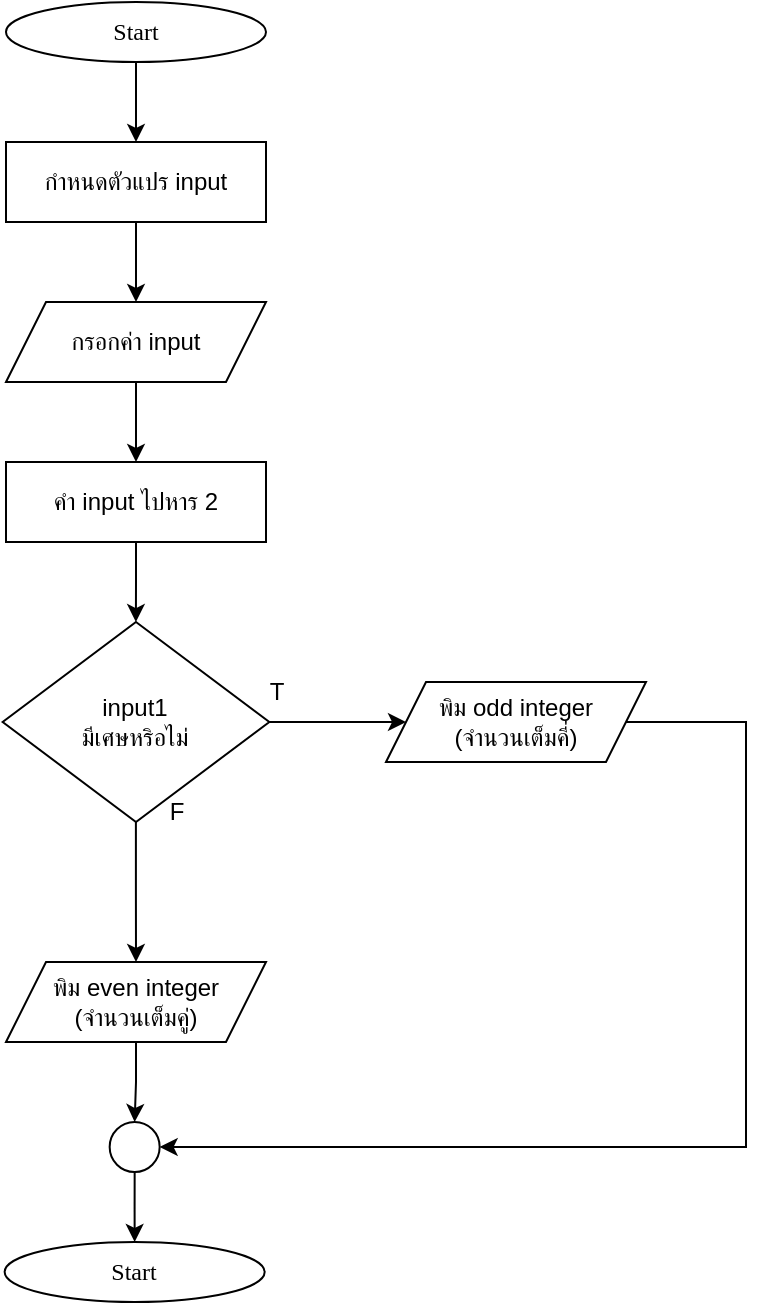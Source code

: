 <mxfile version="24.9.0">
  <diagram name="Page-1" id="lzwrQbHtwTEJEjT07zNH">
    <mxGraphModel dx="1346" dy="269" grid="1" gridSize="10" guides="1" tooltips="1" connect="1" arrows="1" fold="1" page="1" pageScale="1" pageWidth="850" pageHeight="1100" math="0" shadow="0">
      <root>
        <mxCell id="0" />
        <mxCell id="1" parent="0" />
        <mxCell id="GU9igvx3il84CoDvf35e-3" value="" style="edgeStyle=orthogonalEdgeStyle;rounded=0;orthogonalLoop=1;jettySize=auto;html=1;" edge="1" parent="1" source="GU9igvx3il84CoDvf35e-1" target="GU9igvx3il84CoDvf35e-2">
          <mxGeometry relative="1" as="geometry" />
        </mxCell>
        <mxCell id="GU9igvx3il84CoDvf35e-1" value="&lt;font data-font-src=&quot;https://fonts.googleapis.com/css?family=Sarabun&quot; face=&quot;Sarabun&quot;&gt;Start&lt;/font&gt;" style="ellipse;whiteSpace=wrap;html=1;" vertex="1" parent="1">
          <mxGeometry x="-630.0" y="60" width="130" height="30" as="geometry" />
        </mxCell>
        <mxCell id="GU9igvx3il84CoDvf35e-5" value="" style="edgeStyle=orthogonalEdgeStyle;rounded=0;orthogonalLoop=1;jettySize=auto;html=1;" edge="1" parent="1" source="GU9igvx3il84CoDvf35e-2" target="GU9igvx3il84CoDvf35e-4">
          <mxGeometry relative="1" as="geometry" />
        </mxCell>
        <mxCell id="GU9igvx3il84CoDvf35e-2" value="กำหนดตัวแปร input" style="rounded=0;whiteSpace=wrap;html=1;" vertex="1" parent="1">
          <mxGeometry x="-630.0" y="130" width="130" height="40" as="geometry" />
        </mxCell>
        <mxCell id="GU9igvx3il84CoDvf35e-10" value="" style="edgeStyle=orthogonalEdgeStyle;rounded=0;orthogonalLoop=1;jettySize=auto;html=1;" edge="1" parent="1" source="GU9igvx3il84CoDvf35e-4" target="GU9igvx3il84CoDvf35e-9">
          <mxGeometry relative="1" as="geometry" />
        </mxCell>
        <mxCell id="GU9igvx3il84CoDvf35e-4" value="กรอกค่า input" style="shape=parallelogram;perimeter=parallelogramPerimeter;whiteSpace=wrap;html=1;fixedSize=1;" vertex="1" parent="1">
          <mxGeometry x="-630.0" y="210" width="130" height="40" as="geometry" />
        </mxCell>
        <mxCell id="GU9igvx3il84CoDvf35e-13" value="" style="edgeStyle=orthogonalEdgeStyle;rounded=0;orthogonalLoop=1;jettySize=auto;html=1;" edge="1" parent="1" source="GU9igvx3il84CoDvf35e-8" target="GU9igvx3il84CoDvf35e-12">
          <mxGeometry relative="1" as="geometry" />
        </mxCell>
        <mxCell id="GU9igvx3il84CoDvf35e-15" value="" style="edgeStyle=orthogonalEdgeStyle;rounded=0;orthogonalLoop=1;jettySize=auto;html=1;" edge="1" parent="1" source="GU9igvx3il84CoDvf35e-8" target="GU9igvx3il84CoDvf35e-14">
          <mxGeometry relative="1" as="geometry" />
        </mxCell>
        <mxCell id="GU9igvx3il84CoDvf35e-8" value="input1&lt;div&gt;มีเศษหริอไม่&lt;/div&gt;" style="rhombus;whiteSpace=wrap;html=1;" vertex="1" parent="1">
          <mxGeometry x="-631.67" y="370" width="133.33" height="100" as="geometry" />
        </mxCell>
        <mxCell id="GU9igvx3il84CoDvf35e-11" value="" style="edgeStyle=orthogonalEdgeStyle;rounded=0;orthogonalLoop=1;jettySize=auto;html=1;" edge="1" parent="1" source="GU9igvx3il84CoDvf35e-9" target="GU9igvx3il84CoDvf35e-8">
          <mxGeometry relative="1" as="geometry" />
        </mxCell>
        <mxCell id="GU9igvx3il84CoDvf35e-9" value="คำ input ไปหาร 2" style="rounded=0;whiteSpace=wrap;html=1;" vertex="1" parent="1">
          <mxGeometry x="-630.0" y="290" width="130" height="40" as="geometry" />
        </mxCell>
        <mxCell id="GU9igvx3il84CoDvf35e-20" style="edgeStyle=orthogonalEdgeStyle;rounded=0;orthogonalLoop=1;jettySize=auto;html=1;entryX=1;entryY=0.5;entryDx=0;entryDy=0;" edge="1" parent="1" source="GU9igvx3il84CoDvf35e-12" target="GU9igvx3il84CoDvf35e-17">
          <mxGeometry relative="1" as="geometry">
            <Array as="points">
              <mxPoint x="-260" y="420" />
              <mxPoint x="-260" y="632" />
            </Array>
          </mxGeometry>
        </mxCell>
        <mxCell id="GU9igvx3il84CoDvf35e-12" value="พิม odd integer&lt;div&gt;(จํานวนเต็มคี่)&lt;/div&gt;" style="shape=parallelogram;perimeter=parallelogramPerimeter;whiteSpace=wrap;html=1;fixedSize=1;" vertex="1" parent="1">
          <mxGeometry x="-440.0" y="400" width="130" height="40" as="geometry" />
        </mxCell>
        <mxCell id="GU9igvx3il84CoDvf35e-18" value="" style="edgeStyle=orthogonalEdgeStyle;rounded=0;orthogonalLoop=1;jettySize=auto;html=1;" edge="1" parent="1" source="GU9igvx3il84CoDvf35e-14" target="GU9igvx3il84CoDvf35e-17">
          <mxGeometry relative="1" as="geometry" />
        </mxCell>
        <mxCell id="GU9igvx3il84CoDvf35e-14" value="&lt;div&gt;พิม even integer&lt;/div&gt;&lt;div&gt;(จํานวนเต็มคู่)&lt;/div&gt;" style="shape=parallelogram;perimeter=parallelogramPerimeter;whiteSpace=wrap;html=1;fixedSize=1;" vertex="1" parent="1">
          <mxGeometry x="-630.0" y="540" width="130" height="40" as="geometry" />
        </mxCell>
        <mxCell id="GU9igvx3il84CoDvf35e-16" value="&lt;font data-font-src=&quot;https://fonts.googleapis.com/css?family=Sarabun&quot; face=&quot;Sarabun&quot;&gt;Start&lt;/font&gt;" style="ellipse;whiteSpace=wrap;html=1;" vertex="1" parent="1">
          <mxGeometry x="-630.67" y="680" width="130" height="30" as="geometry" />
        </mxCell>
        <mxCell id="GU9igvx3il84CoDvf35e-19" value="" style="edgeStyle=orthogonalEdgeStyle;rounded=0;orthogonalLoop=1;jettySize=auto;html=1;" edge="1" parent="1" source="GU9igvx3il84CoDvf35e-17" target="GU9igvx3il84CoDvf35e-16">
          <mxGeometry relative="1" as="geometry" />
        </mxCell>
        <mxCell id="GU9igvx3il84CoDvf35e-17" value="" style="ellipse;whiteSpace=wrap;html=1;aspect=fixed;" vertex="1" parent="1">
          <mxGeometry x="-578.17" y="620" width="25" height="25" as="geometry" />
        </mxCell>
        <mxCell id="GU9igvx3il84CoDvf35e-21" value="T" style="text;html=1;align=center;verticalAlign=middle;resizable=0;points=[];autosize=1;strokeColor=none;fillColor=none;" vertex="1" parent="1">
          <mxGeometry x="-510" y="390" width="30" height="30" as="geometry" />
        </mxCell>
        <mxCell id="GU9igvx3il84CoDvf35e-22" value="F" style="text;html=1;align=center;verticalAlign=middle;resizable=0;points=[];autosize=1;strokeColor=none;fillColor=none;" vertex="1" parent="1">
          <mxGeometry x="-560" y="450" width="30" height="30" as="geometry" />
        </mxCell>
      </root>
    </mxGraphModel>
  </diagram>
</mxfile>

